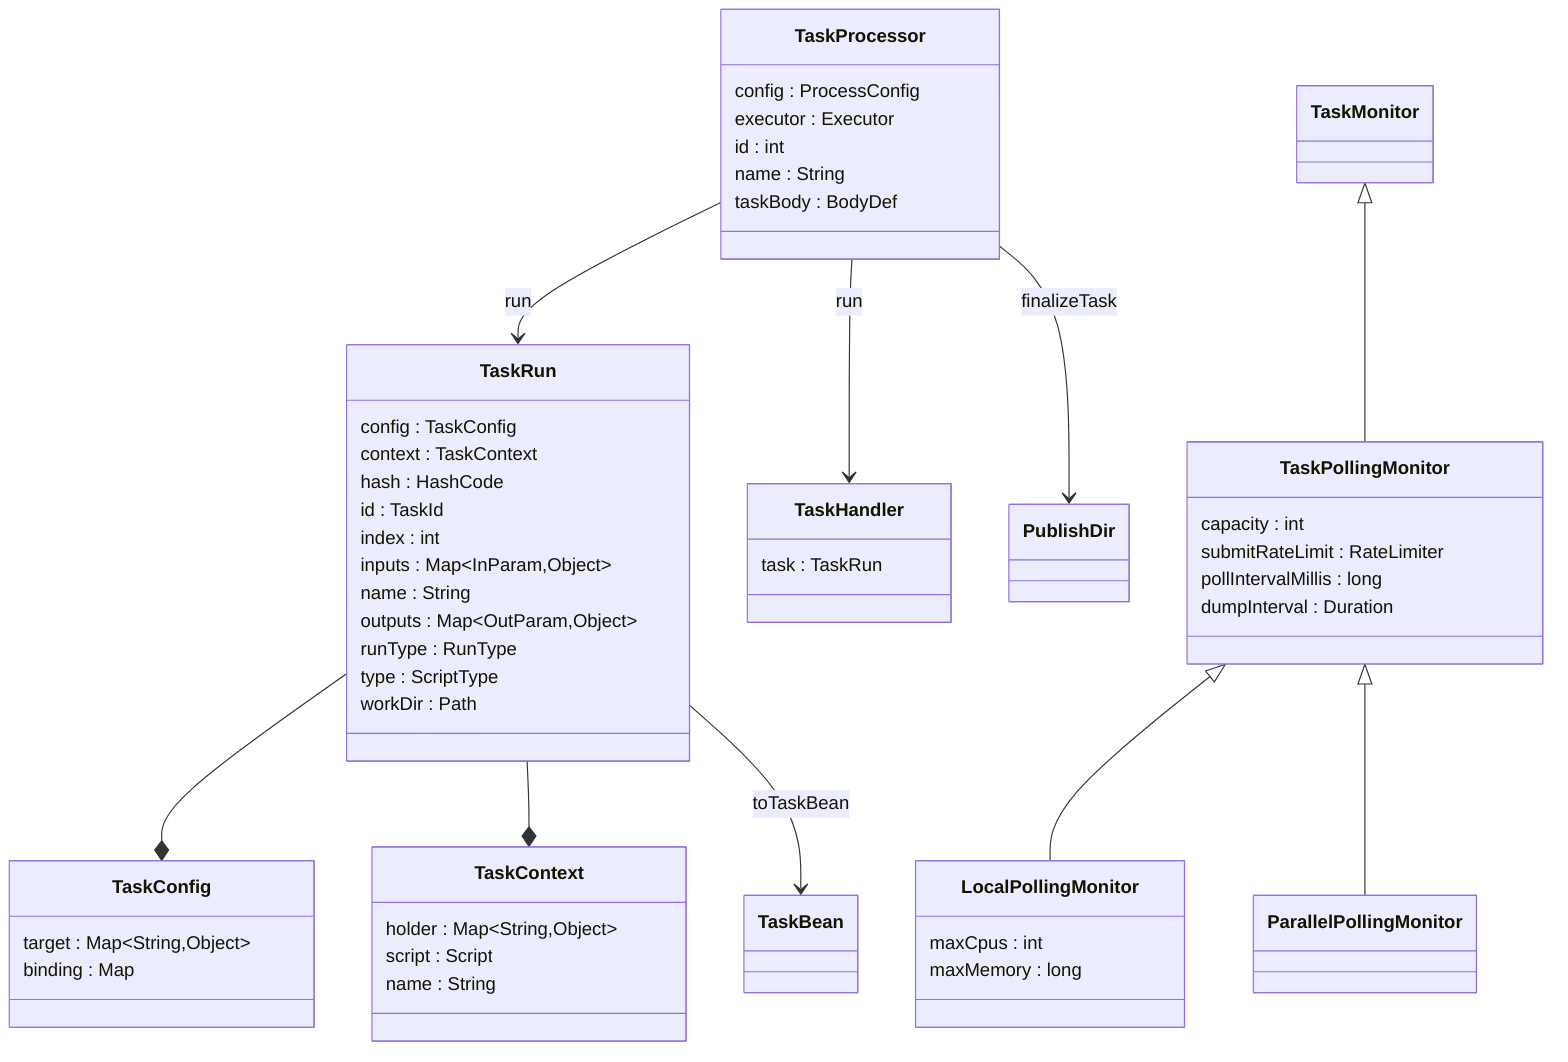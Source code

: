 classDiagram
    %%
    %% nextflow.processor
    %%
    %% ProcessDef --> TaskProcessor : run

    class TaskProcessor {
        config : ProcessConfig
        executor : Executor
        id : int
        name : String
        taskBody : BodyDef
    }
    TaskProcessor --> TaskRun : run
    TaskProcessor --> TaskHandler : run
    TaskProcessor --> PublishDir : finalizeTask

    class TaskRun {
        config : TaskConfig
        context : TaskContext
        hash : HashCode
        id : TaskId
        index : int
        inputs : Map~InParam,Object~
        name : String
        outputs : Map~OutParam,Object~
        runType : RunType
        type : ScriptType
        workDir : Path
    }
    TaskRun --* TaskConfig
    TaskRun --* TaskContext
    TaskRun --> TaskBean : toTaskBean

    %% class TaskBean {
    %%     name : String
    %%     input : Object
    %%     scratch : Object
    %%     environment : Map~String,String~
    %%     headerScript : String
    %%     containerImage : String
    %%     condaEnv : Path
    %%     moduleNames : List~String~
    %%     workDir : Path
    %%     targetDir : Path
    %%     script : String
    %%     shell : List~String~
    %%     containerConfig : ContainerConfig
    %%     containerCpuset : String
    %%     containerCpus : Float
    %%     containerMemory : MemoryUnit
    %%     containerMount : Path
    %%     statsEnabled : boolean
    %%     outputEnvNames : List~String~
    %%     beforeScript : String
    %%     afterScript : String
    %%     containerNative : boolean
    %%     containerEnabled : boolean
    %%     containerOptions : String
    %%     inputFiles : Map~String,Path~
    %%     outputFiles : List~String~
    %%     stageInMode : String
    %%     stageOutMode : String
    %%     binDir : Path
    %%     cleanup : Object
    %%     secretNative : boolean
    %%     secretNames : List~String~
    %% }

    class TaskConfig {
        target : Map~String,Object~
        binding : Map
    }

    class TaskContext {
        holder : Map~String,Object~
        script : Script
        name : String
    }

    class TaskHandler {
        task : TaskRun
    }

    TaskMonitor <|-- TaskPollingMonitor

    class TaskPollingMonitor {
        capacity : int
        submitRateLimit : RateLimiter
        pollIntervalMillis : long
        dumpInterval : Duration
    }

    TaskPollingMonitor <|-- LocalPollingMonitor
    TaskPollingMonitor <|-- ParallelPollingMonitor

    class LocalPollingMonitor {
        maxCpus : int
        maxMemory : long
    }